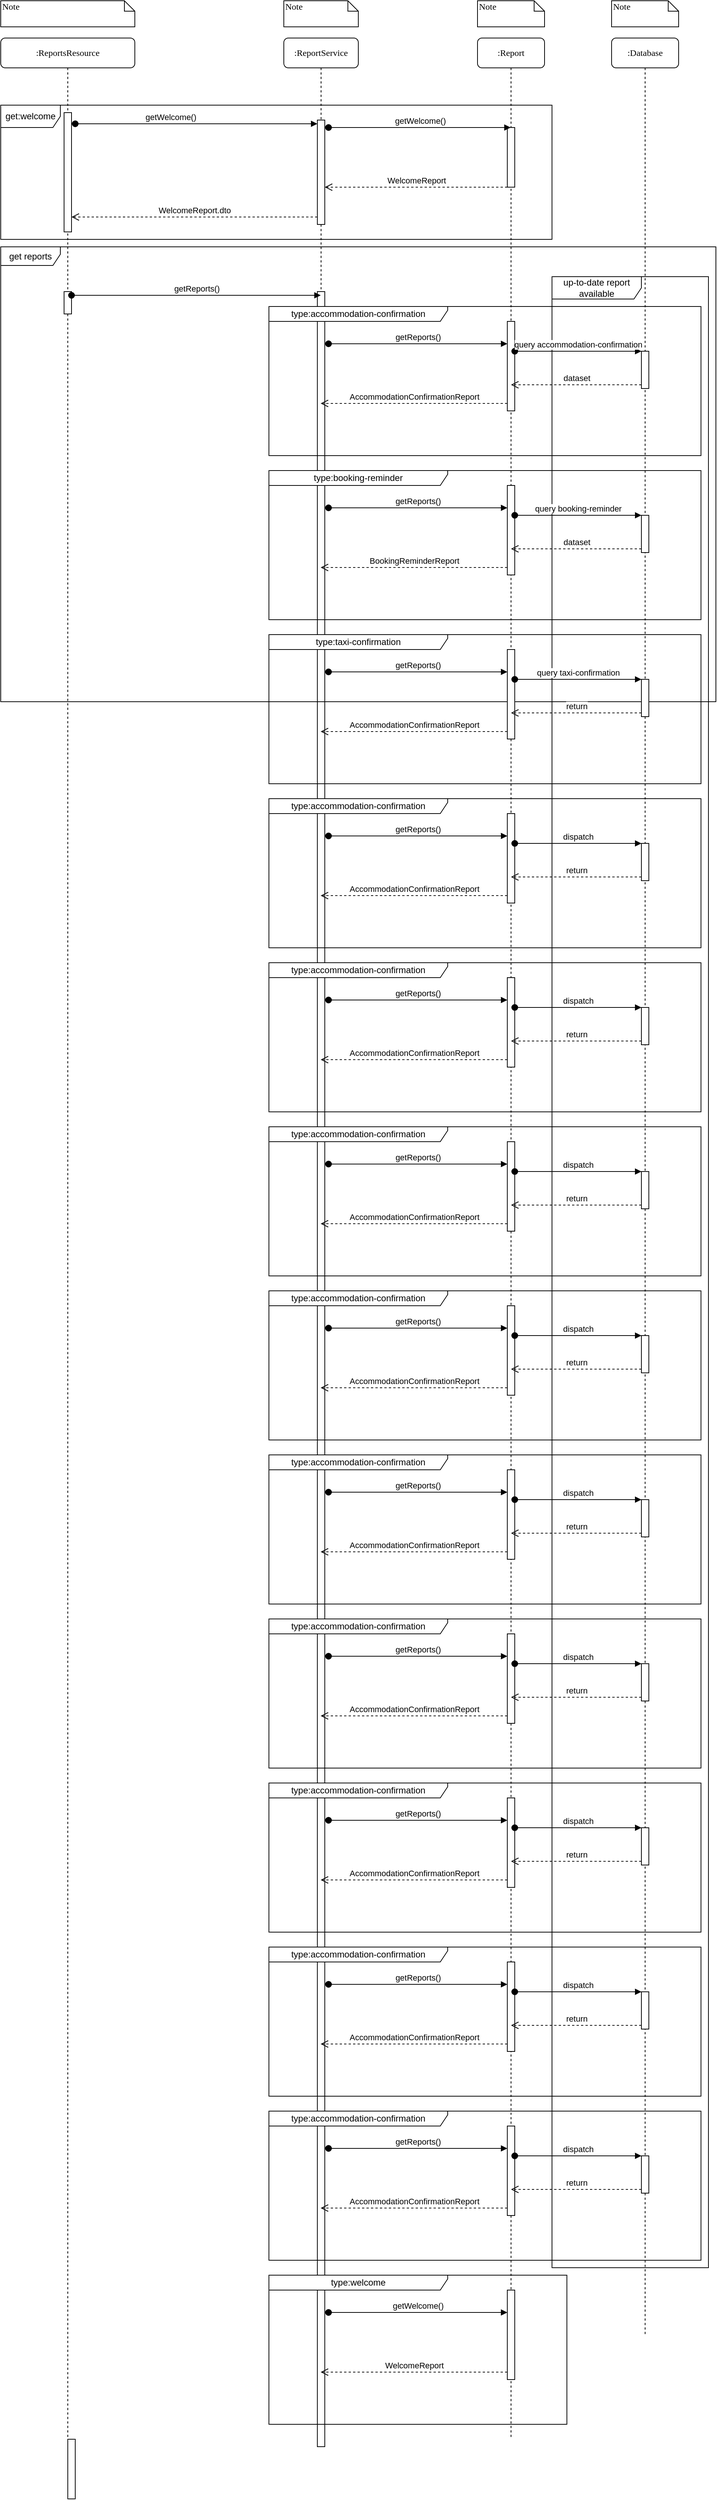 <mxfile version="24.0.0" type="github">
  <diagram name="Page-1" id="13e1069c-82ec-6db2-03f1-153e76fe0fe0">
    <mxGraphModel dx="2150" dy="634" grid="1" gridSize="10" guides="1" tooltips="1" connect="1" arrows="1" fold="1" page="1" pageScale="1" pageWidth="1100" pageHeight="850" background="none" math="0" shadow="0">
      <root>
        <mxCell id="0" />
        <mxCell id="1" parent="0" />
        <mxCell id="2ybR_Enmwmyk68wynfg2-30" value=":Database" style="shape=umlLifeline;perimeter=lifelinePerimeter;whiteSpace=wrap;html=1;container=1;collapsible=0;recursiveResize=0;outlineConnect=0;rounded=1;shadow=0;comic=0;labelBackgroundColor=none;strokeWidth=1;fontFamily=Verdana;fontSize=12;align=center;" vertex="1" parent="1">
          <mxGeometry x="600" y="80" width="90" height="3080" as="geometry" />
        </mxCell>
        <mxCell id="2ybR_Enmwmyk68wynfg2-35" value="" style="html=1;points=[[0,0,0,0,5],[0,1,0,0,-5],[1,0,0,0,5],[1,1,0,0,-5]];perimeter=orthogonalPerimeter;outlineConnect=0;targetShapes=umlLifeline;portConstraint=eastwest;newEdgeStyle={&quot;curved&quot;:0,&quot;rounded&quot;:0};" vertex="1" parent="2ybR_Enmwmyk68wynfg2-30">
          <mxGeometry x="40" y="420" width="10" height="50" as="geometry" />
        </mxCell>
        <mxCell id="7baba1c4bc27f4b0-2" value=":ReportService" style="shape=umlLifeline;perimeter=lifelinePerimeter;whiteSpace=wrap;html=1;container=1;collapsible=0;recursiveResize=0;outlineConnect=0;rounded=1;shadow=0;comic=0;labelBackgroundColor=none;strokeWidth=1;fontFamily=Verdana;fontSize=12;align=center;" parent="1" vertex="1">
          <mxGeometry x="160" y="80" width="100" height="1800" as="geometry" />
        </mxCell>
        <mxCell id="aY3UgDq_XDh859U9HPvW-2" value="" style="html=1;points=[[0,0,0,0,5],[0,1,0,0,-5],[1,0,0,0,5],[1,1,0,0,-5]];perimeter=orthogonalPerimeter;outlineConnect=0;targetShapes=umlLifeline;portConstraint=eastwest;newEdgeStyle={&quot;curved&quot;:0,&quot;rounded&quot;:0};" parent="7baba1c4bc27f4b0-2" vertex="1">
          <mxGeometry x="45" y="110" width="10" height="140" as="geometry" />
        </mxCell>
        <mxCell id="7baba1c4bc27f4b0-3" value=":Report" style="shape=umlLifeline;perimeter=lifelinePerimeter;whiteSpace=wrap;html=1;container=1;collapsible=0;recursiveResize=0;outlineConnect=0;rounded=1;shadow=0;comic=0;labelBackgroundColor=none;strokeWidth=1;fontFamily=Verdana;fontSize=12;align=center;" parent="1" vertex="1">
          <mxGeometry x="420" y="80" width="90" height="3220" as="geometry" />
        </mxCell>
        <mxCell id="7baba1c4bc27f4b0-8" value=":ReportsResource" style="shape=umlLifeline;perimeter=lifelinePerimeter;whiteSpace=wrap;html=1;container=1;collapsible=0;recursiveResize=0;outlineConnect=0;rounded=1;shadow=0;comic=0;labelBackgroundColor=none;strokeWidth=1;fontFamily=Verdana;fontSize=12;align=center;" parent="1" vertex="1">
          <mxGeometry x="-220" y="80" width="180" height="3230" as="geometry" />
        </mxCell>
        <mxCell id="aY3UgDq_XDh859U9HPvW-11" value="" style="html=1;points=[[0,0,0,0,5],[0,1,0,0,-5],[1,0,0,0,5],[1,1,0,0,-5]];perimeter=orthogonalPerimeter;outlineConnect=0;targetShapes=umlLifeline;portConstraint=eastwest;newEdgeStyle={&quot;curved&quot;:0,&quot;rounded&quot;:0};" parent="7baba1c4bc27f4b0-8" vertex="1">
          <mxGeometry x="425" y="340" width="10" height="2890" as="geometry" />
        </mxCell>
        <mxCell id="7baba1c4bc27f4b0-9" value="" style="html=1;points=[];perimeter=orthogonalPerimeter;rounded=0;shadow=0;comic=0;labelBackgroundColor=none;strokeWidth=1;fontFamily=Verdana;fontSize=12;align=center;" parent="7baba1c4bc27f4b0-8" vertex="1">
          <mxGeometry x="85" y="100" width="10" height="160" as="geometry" />
        </mxCell>
        <mxCell id="aY3UgDq_XDh859U9HPvW-1" value="get:welcome" style="shape=umlFrame;whiteSpace=wrap;html=1;pointerEvents=0;width=80;height=30;" parent="7baba1c4bc27f4b0-8" vertex="1">
          <mxGeometry y="90" width="740" height="180" as="geometry" />
        </mxCell>
        <mxCell id="aY3UgDq_XDh859U9HPvW-9" value="get reports" style="shape=umlFrame;whiteSpace=wrap;html=1;pointerEvents=0;width=80;height=25;" parent="7baba1c4bc27f4b0-8" vertex="1">
          <mxGeometry y="280" width="960" height="610" as="geometry" />
        </mxCell>
        <mxCell id="aY3UgDq_XDh859U9HPvW-4" value="WelcomeReport.dto" style="html=1;verticalAlign=bottom;endArrow=open;dashed=1;endSize=8;curved=0;rounded=0;" parent="7baba1c4bc27f4b0-8" edge="1">
          <mxGeometry relative="1" as="geometry">
            <mxPoint x="425" y="240" as="sourcePoint" />
            <mxPoint x="95" y="240" as="targetPoint" />
          </mxGeometry>
        </mxCell>
        <mxCell id="aY3UgDq_XDh859U9HPvW-10" value="" style="html=1;points=[[0,0,0,0,5],[0,1,0,0,-5],[1,0,0,0,5],[1,1,0,0,-5]];perimeter=orthogonalPerimeter;outlineConnect=0;targetShapes=umlLifeline;portConstraint=eastwest;newEdgeStyle={&quot;curved&quot;:0,&quot;rounded&quot;:0};" parent="7baba1c4bc27f4b0-8" vertex="1">
          <mxGeometry x="85" y="340" width="10" height="30" as="geometry" />
        </mxCell>
        <mxCell id="2ybR_Enmwmyk68wynfg2-7" value="" style="html=1;points=[[0,0,0,0,5],[0,1,0,0,-5],[1,0,0,0,5],[1,1,0,0,-5]];perimeter=orthogonalPerimeter;outlineConnect=0;targetShapes=umlLifeline;portConstraint=eastwest;newEdgeStyle={&quot;curved&quot;:0,&quot;rounded&quot;:0};" vertex="1" parent="7baba1c4bc27f4b0-8">
          <mxGeometry x="680" y="120" width="10" height="80" as="geometry" />
        </mxCell>
        <mxCell id="2ybR_Enmwmyk68wynfg2-8" value="getWelcome()" style="html=1;verticalAlign=bottom;startArrow=oval;startFill=1;endArrow=block;startSize=8;curved=0;rounded=0;" edge="1" parent="7baba1c4bc27f4b0-8" target="7baba1c4bc27f4b0-3">
          <mxGeometry width="60" relative="1" as="geometry">
            <mxPoint x="440" y="120" as="sourcePoint" />
            <mxPoint x="500" y="120" as="targetPoint" />
          </mxGeometry>
        </mxCell>
        <mxCell id="2ybR_Enmwmyk68wynfg2-9" value="WelcomeReport" style="html=1;verticalAlign=bottom;endArrow=open;dashed=1;endSize=8;curved=0;rounded=0;" edge="1" parent="7baba1c4bc27f4b0-8" target="aY3UgDq_XDh859U9HPvW-2">
          <mxGeometry relative="1" as="geometry">
            <mxPoint x="680" y="200" as="sourcePoint" />
            <mxPoint x="600" y="200" as="targetPoint" />
          </mxGeometry>
        </mxCell>
        <mxCell id="2ybR_Enmwmyk68wynfg2-38" value="up-to-date report available" style="shape=umlFrame;whiteSpace=wrap;html=1;pointerEvents=0;width=120;height=30;" vertex="1" parent="7baba1c4bc27f4b0-8">
          <mxGeometry x="740" y="320" width="210" height="2670" as="geometry" />
        </mxCell>
        <mxCell id="2ybR_Enmwmyk68wynfg2-39" value="type:booking-reminder" style="shape=umlFrame;whiteSpace=wrap;html=1;pointerEvents=0;width=240;height=20;" vertex="1" parent="7baba1c4bc27f4b0-8">
          <mxGeometry x="360" y="580" width="580" height="200" as="geometry" />
        </mxCell>
        <mxCell id="2ybR_Enmwmyk68wynfg2-40" value="" style="html=1;points=[[0,0,0,0,5],[0,1,0,0,-5],[1,0,0,0,5],[1,1,0,0,-5]];perimeter=orthogonalPerimeter;outlineConnect=0;targetShapes=umlLifeline;portConstraint=eastwest;newEdgeStyle={&quot;curved&quot;:0,&quot;rounded&quot;:0};" vertex="1" parent="7baba1c4bc27f4b0-8">
          <mxGeometry x="680" y="600" width="10" height="120" as="geometry" />
        </mxCell>
        <mxCell id="2ybR_Enmwmyk68wynfg2-41" value="getReports()" style="html=1;verticalAlign=bottom;startArrow=oval;startFill=1;endArrow=block;startSize=8;curved=0;rounded=0;" edge="1" parent="7baba1c4bc27f4b0-8" target="2ybR_Enmwmyk68wynfg2-40">
          <mxGeometry width="60" relative="1" as="geometry">
            <mxPoint x="440" y="630" as="sourcePoint" />
            <mxPoint x="500" y="630" as="targetPoint" />
          </mxGeometry>
        </mxCell>
        <mxCell id="2ybR_Enmwmyk68wynfg2-42" value="BookingReminderReport" style="html=1;verticalAlign=bottom;endArrow=open;dashed=1;endSize=8;curved=0;rounded=0;" edge="1" parent="7baba1c4bc27f4b0-8">
          <mxGeometry relative="1" as="geometry">
            <mxPoint x="680" y="710" as="sourcePoint" />
            <mxPoint x="429.5" y="710" as="targetPoint" />
          </mxGeometry>
        </mxCell>
        <mxCell id="2ybR_Enmwmyk68wynfg2-43" value="" style="html=1;points=[[0,0,0,0,5],[0,1,0,0,-5],[1,0,0,0,5],[1,1,0,0,-5]];perimeter=orthogonalPerimeter;outlineConnect=0;targetShapes=umlLifeline;portConstraint=eastwest;newEdgeStyle={&quot;curved&quot;:0,&quot;rounded&quot;:0};" vertex="1" parent="7baba1c4bc27f4b0-8">
          <mxGeometry x="860" y="640" width="10" height="50" as="geometry" />
        </mxCell>
        <mxCell id="2ybR_Enmwmyk68wynfg2-44" value="query booking-reminder" style="html=1;verticalAlign=bottom;startArrow=oval;startFill=1;endArrow=block;startSize=8;curved=0;rounded=0;" edge="1" parent="7baba1c4bc27f4b0-8" target="2ybR_Enmwmyk68wynfg2-43">
          <mxGeometry width="60" relative="1" as="geometry">
            <mxPoint x="690" y="640" as="sourcePoint" />
            <mxPoint x="750" y="640" as="targetPoint" />
          </mxGeometry>
        </mxCell>
        <mxCell id="2ybR_Enmwmyk68wynfg2-45" value="dataset" style="html=1;verticalAlign=bottom;endArrow=open;dashed=1;endSize=8;curved=0;rounded=0;exitX=0;exitY=1;exitDx=0;exitDy=-5;exitPerimeter=0;" edge="1" parent="7baba1c4bc27f4b0-8" source="2ybR_Enmwmyk68wynfg2-43">
          <mxGeometry relative="1" as="geometry">
            <mxPoint x="820" y="690" as="sourcePoint" />
            <mxPoint x="685" y="685" as="targetPoint" />
          </mxGeometry>
        </mxCell>
        <mxCell id="2ybR_Enmwmyk68wynfg2-46" value="type:taxi-confirmation" style="shape=umlFrame;whiteSpace=wrap;html=1;pointerEvents=0;width=240;height=20;" vertex="1" parent="7baba1c4bc27f4b0-8">
          <mxGeometry x="360" y="800" width="580" height="200" as="geometry" />
        </mxCell>
        <mxCell id="2ybR_Enmwmyk68wynfg2-47" value="" style="html=1;points=[[0,0,0,0,5],[0,1,0,0,-5],[1,0,0,0,5],[1,1,0,0,-5]];perimeter=orthogonalPerimeter;outlineConnect=0;targetShapes=umlLifeline;portConstraint=eastwest;newEdgeStyle={&quot;curved&quot;:0,&quot;rounded&quot;:0};" vertex="1" parent="7baba1c4bc27f4b0-8">
          <mxGeometry x="680" y="820" width="10" height="120" as="geometry" />
        </mxCell>
        <mxCell id="2ybR_Enmwmyk68wynfg2-48" value="getReports()" style="html=1;verticalAlign=bottom;startArrow=oval;startFill=1;endArrow=block;startSize=8;curved=0;rounded=0;" edge="1" parent="7baba1c4bc27f4b0-8" target="2ybR_Enmwmyk68wynfg2-47">
          <mxGeometry width="60" relative="1" as="geometry">
            <mxPoint x="440" y="850" as="sourcePoint" />
            <mxPoint x="500" y="850" as="targetPoint" />
          </mxGeometry>
        </mxCell>
        <mxCell id="2ybR_Enmwmyk68wynfg2-49" value="AccommodationConfirmationReport" style="html=1;verticalAlign=bottom;endArrow=open;dashed=1;endSize=8;curved=0;rounded=0;" edge="1" parent="7baba1c4bc27f4b0-8">
          <mxGeometry relative="1" as="geometry">
            <mxPoint x="680" y="930" as="sourcePoint" />
            <mxPoint x="429.5" y="930" as="targetPoint" />
          </mxGeometry>
        </mxCell>
        <mxCell id="2ybR_Enmwmyk68wynfg2-50" value="" style="html=1;points=[[0,0,0,0,5],[0,1,0,0,-5],[1,0,0,0,5],[1,1,0,0,-5]];perimeter=orthogonalPerimeter;outlineConnect=0;targetShapes=umlLifeline;portConstraint=eastwest;newEdgeStyle={&quot;curved&quot;:0,&quot;rounded&quot;:0};" vertex="1" parent="7baba1c4bc27f4b0-8">
          <mxGeometry x="860" y="860" width="10" height="50" as="geometry" />
        </mxCell>
        <mxCell id="2ybR_Enmwmyk68wynfg2-51" value="query taxi-confirmation" style="html=1;verticalAlign=bottom;startArrow=oval;startFill=1;endArrow=block;startSize=8;curved=0;rounded=0;" edge="1" parent="7baba1c4bc27f4b0-8" target="2ybR_Enmwmyk68wynfg2-50">
          <mxGeometry width="60" relative="1" as="geometry">
            <mxPoint x="690" y="860" as="sourcePoint" />
            <mxPoint x="750" y="860" as="targetPoint" />
          </mxGeometry>
        </mxCell>
        <mxCell id="2ybR_Enmwmyk68wynfg2-52" value="return" style="html=1;verticalAlign=bottom;endArrow=open;dashed=1;endSize=8;curved=0;rounded=0;exitX=0;exitY=1;exitDx=0;exitDy=-5;exitPerimeter=0;" edge="1" parent="7baba1c4bc27f4b0-8" source="2ybR_Enmwmyk68wynfg2-50">
          <mxGeometry relative="1" as="geometry">
            <mxPoint x="820" y="910" as="sourcePoint" />
            <mxPoint x="685" y="905" as="targetPoint" />
          </mxGeometry>
        </mxCell>
        <mxCell id="7baba1c4bc27f4b0-40" value="Note" style="shape=note;whiteSpace=wrap;html=1;size=14;verticalAlign=top;align=left;spacingTop=-6;rounded=0;shadow=0;comic=0;labelBackgroundColor=none;strokeWidth=1;fontFamily=Verdana;fontSize=12" parent="1" vertex="1">
          <mxGeometry x="-220" y="30" width="180" height="35" as="geometry" />
        </mxCell>
        <mxCell id="7baba1c4bc27f4b0-41" value="Note" style="shape=note;whiteSpace=wrap;html=1;size=14;verticalAlign=top;align=left;spacingTop=-6;rounded=0;shadow=0;comic=0;labelBackgroundColor=none;strokeWidth=1;fontFamily=Verdana;fontSize=12" parent="1" vertex="1">
          <mxGeometry x="160" y="30" width="100" height="35" as="geometry" />
        </mxCell>
        <mxCell id="7baba1c4bc27f4b0-42" value="Note" style="shape=note;whiteSpace=wrap;html=1;size=14;verticalAlign=top;align=left;spacingTop=-6;rounded=0;shadow=0;comic=0;labelBackgroundColor=none;strokeWidth=1;fontFamily=Verdana;fontSize=12" parent="1" vertex="1">
          <mxGeometry x="420" y="30" width="90" height="35" as="geometry" />
        </mxCell>
        <mxCell id="aY3UgDq_XDh859U9HPvW-3" value="getWelcome()" style="html=1;verticalAlign=bottom;startArrow=oval;startFill=1;endArrow=block;startSize=8;curved=0;rounded=0;entryX=0;entryY=0;entryDx=0;entryDy=5;entryPerimeter=0;" parent="1" target="aY3UgDq_XDh859U9HPvW-2" edge="1">
          <mxGeometry x="-0.213" width="60" relative="1" as="geometry">
            <mxPoint x="-120" y="195" as="sourcePoint" />
            <mxPoint x="190" y="200" as="targetPoint" />
            <mxPoint as="offset" />
          </mxGeometry>
        </mxCell>
        <mxCell id="aY3UgDq_XDh859U9HPvW-12" value="getReports()" style="html=1;verticalAlign=bottom;startArrow=oval;startFill=1;endArrow=block;startSize=8;curved=0;rounded=0;exitX=1;exitY=0;exitDx=0;exitDy=5;exitPerimeter=0;" parent="1" source="aY3UgDq_XDh859U9HPvW-10" target="7baba1c4bc27f4b0-2" edge="1">
          <mxGeometry width="60" relative="1" as="geometry">
            <mxPoint y="430" as="sourcePoint" />
            <mxPoint x="60" y="430" as="targetPoint" />
          </mxGeometry>
        </mxCell>
        <mxCell id="aY3UgDq_XDh859U9HPvW-16" value="type:accommodation-confirmation" style="shape=umlFrame;whiteSpace=wrap;html=1;pointerEvents=0;width=240;height=20;" parent="1" vertex="1">
          <mxGeometry x="140" y="440" width="580" height="200" as="geometry" />
        </mxCell>
        <mxCell id="aY3UgDq_XDh859U9HPvW-17" value="" style="html=1;points=[[0,0,0,0,5],[0,1,0,0,-5],[1,0,0,0,5],[1,1,0,0,-5]];perimeter=orthogonalPerimeter;outlineConnect=0;targetShapes=umlLifeline;portConstraint=eastwest;newEdgeStyle={&quot;curved&quot;:0,&quot;rounded&quot;:0};" parent="1" vertex="1">
          <mxGeometry x="460" y="460" width="10" height="120" as="geometry" />
        </mxCell>
        <mxCell id="2ybR_Enmwmyk68wynfg2-1" value="getReports()" style="html=1;verticalAlign=bottom;startArrow=oval;startFill=1;endArrow=block;startSize=8;curved=0;rounded=0;" edge="1" parent="1" target="aY3UgDq_XDh859U9HPvW-17">
          <mxGeometry width="60" relative="1" as="geometry">
            <mxPoint x="220" y="490" as="sourcePoint" />
            <mxPoint x="280" y="490" as="targetPoint" />
          </mxGeometry>
        </mxCell>
        <mxCell id="2ybR_Enmwmyk68wynfg2-2" value="AccommodationConfirmationReport" style="html=1;verticalAlign=bottom;endArrow=open;dashed=1;endSize=8;curved=0;rounded=0;" edge="1" parent="1">
          <mxGeometry relative="1" as="geometry">
            <mxPoint x="460" y="570" as="sourcePoint" />
            <mxPoint x="209.5" y="570" as="targetPoint" />
          </mxGeometry>
        </mxCell>
        <mxCell id="2ybR_Enmwmyk68wynfg2-36" value="query accommodation-confirmation" style="html=1;verticalAlign=bottom;startArrow=oval;startFill=1;endArrow=block;startSize=8;curved=0;rounded=0;" edge="1" parent="1" target="2ybR_Enmwmyk68wynfg2-35">
          <mxGeometry width="60" relative="1" as="geometry">
            <mxPoint x="470" y="500" as="sourcePoint" />
            <mxPoint x="530" y="500" as="targetPoint" />
          </mxGeometry>
        </mxCell>
        <mxCell id="2ybR_Enmwmyk68wynfg2-37" value="dataset" style="html=1;verticalAlign=bottom;endArrow=open;dashed=1;endSize=8;curved=0;rounded=0;exitX=0;exitY=1;exitDx=0;exitDy=-5;exitPerimeter=0;" edge="1" parent="1" source="2ybR_Enmwmyk68wynfg2-35" target="7baba1c4bc27f4b0-3">
          <mxGeometry relative="1" as="geometry">
            <mxPoint x="600" y="550" as="sourcePoint" />
            <mxPoint x="520" y="550" as="targetPoint" />
          </mxGeometry>
        </mxCell>
        <mxCell id="2ybR_Enmwmyk68wynfg2-53" value="Note" style="shape=note;whiteSpace=wrap;html=1;size=14;verticalAlign=top;align=left;spacingTop=-6;rounded=0;shadow=0;comic=0;labelBackgroundColor=none;strokeWidth=1;fontFamily=Verdana;fontSize=12" vertex="1" parent="1">
          <mxGeometry x="600" y="30" width="90" height="35" as="geometry" />
        </mxCell>
        <mxCell id="2ybR_Enmwmyk68wynfg2-61" value="type:accommodation-confirmation" style="shape=umlFrame;whiteSpace=wrap;html=1;pointerEvents=0;width=240;height=20;" vertex="1" parent="1">
          <mxGeometry x="140" y="1100" width="580" height="200" as="geometry" />
        </mxCell>
        <mxCell id="2ybR_Enmwmyk68wynfg2-62" value="" style="html=1;points=[[0,0,0,0,5],[0,1,0,0,-5],[1,0,0,0,5],[1,1,0,0,-5]];perimeter=orthogonalPerimeter;outlineConnect=0;targetShapes=umlLifeline;portConstraint=eastwest;newEdgeStyle={&quot;curved&quot;:0,&quot;rounded&quot;:0};" vertex="1" parent="1">
          <mxGeometry x="460" y="1120" width="10" height="120" as="geometry" />
        </mxCell>
        <mxCell id="2ybR_Enmwmyk68wynfg2-63" value="getReports()" style="html=1;verticalAlign=bottom;startArrow=oval;startFill=1;endArrow=block;startSize=8;curved=0;rounded=0;" edge="1" parent="1" target="2ybR_Enmwmyk68wynfg2-62">
          <mxGeometry width="60" relative="1" as="geometry">
            <mxPoint x="220" y="1150" as="sourcePoint" />
            <mxPoint x="280" y="1150" as="targetPoint" />
          </mxGeometry>
        </mxCell>
        <mxCell id="2ybR_Enmwmyk68wynfg2-64" value="AccommodationConfirmationReport" style="html=1;verticalAlign=bottom;endArrow=open;dashed=1;endSize=8;curved=0;rounded=0;" edge="1" parent="1">
          <mxGeometry relative="1" as="geometry">
            <mxPoint x="460" y="1230" as="sourcePoint" />
            <mxPoint x="209.5" y="1230" as="targetPoint" />
          </mxGeometry>
        </mxCell>
        <mxCell id="2ybR_Enmwmyk68wynfg2-65" value="" style="html=1;points=[[0,0,0,0,5],[0,1,0,0,-5],[1,0,0,0,5],[1,1,0,0,-5]];perimeter=orthogonalPerimeter;outlineConnect=0;targetShapes=umlLifeline;portConstraint=eastwest;newEdgeStyle={&quot;curved&quot;:0,&quot;rounded&quot;:0};" vertex="1" parent="1">
          <mxGeometry x="640" y="1160" width="10" height="50" as="geometry" />
        </mxCell>
        <mxCell id="2ybR_Enmwmyk68wynfg2-66" value="dispatch" style="html=1;verticalAlign=bottom;startArrow=oval;startFill=1;endArrow=block;startSize=8;curved=0;rounded=0;" edge="1" parent="1" target="2ybR_Enmwmyk68wynfg2-65">
          <mxGeometry width="60" relative="1" as="geometry">
            <mxPoint x="470" y="1160" as="sourcePoint" />
            <mxPoint x="530" y="1160" as="targetPoint" />
          </mxGeometry>
        </mxCell>
        <mxCell id="2ybR_Enmwmyk68wynfg2-67" value="return" style="html=1;verticalAlign=bottom;endArrow=open;dashed=1;endSize=8;curved=0;rounded=0;exitX=0;exitY=1;exitDx=0;exitDy=-5;exitPerimeter=0;" edge="1" parent="1" source="2ybR_Enmwmyk68wynfg2-65">
          <mxGeometry relative="1" as="geometry">
            <mxPoint x="600" y="1210" as="sourcePoint" />
            <mxPoint x="465" y="1205" as="targetPoint" />
          </mxGeometry>
        </mxCell>
        <mxCell id="2ybR_Enmwmyk68wynfg2-68" value="type:accommodation-confirmation" style="shape=umlFrame;whiteSpace=wrap;html=1;pointerEvents=0;width=240;height=20;" vertex="1" parent="1">
          <mxGeometry x="140" y="1320" width="580" height="200" as="geometry" />
        </mxCell>
        <mxCell id="2ybR_Enmwmyk68wynfg2-69" value="" style="html=1;points=[[0,0,0,0,5],[0,1,0,0,-5],[1,0,0,0,5],[1,1,0,0,-5]];perimeter=orthogonalPerimeter;outlineConnect=0;targetShapes=umlLifeline;portConstraint=eastwest;newEdgeStyle={&quot;curved&quot;:0,&quot;rounded&quot;:0};" vertex="1" parent="1">
          <mxGeometry x="460" y="1340" width="10" height="120" as="geometry" />
        </mxCell>
        <mxCell id="2ybR_Enmwmyk68wynfg2-70" value="getReports()" style="html=1;verticalAlign=bottom;startArrow=oval;startFill=1;endArrow=block;startSize=8;curved=0;rounded=0;" edge="1" parent="1" target="2ybR_Enmwmyk68wynfg2-69">
          <mxGeometry width="60" relative="1" as="geometry">
            <mxPoint x="220" y="1370" as="sourcePoint" />
            <mxPoint x="280" y="1370" as="targetPoint" />
          </mxGeometry>
        </mxCell>
        <mxCell id="2ybR_Enmwmyk68wynfg2-71" value="AccommodationConfirmationReport" style="html=1;verticalAlign=bottom;endArrow=open;dashed=1;endSize=8;curved=0;rounded=0;" edge="1" parent="1">
          <mxGeometry relative="1" as="geometry">
            <mxPoint x="460" y="1450" as="sourcePoint" />
            <mxPoint x="209.5" y="1450" as="targetPoint" />
          </mxGeometry>
        </mxCell>
        <mxCell id="2ybR_Enmwmyk68wynfg2-72" value="" style="html=1;points=[[0,0,0,0,5],[0,1,0,0,-5],[1,0,0,0,5],[1,1,0,0,-5]];perimeter=orthogonalPerimeter;outlineConnect=0;targetShapes=umlLifeline;portConstraint=eastwest;newEdgeStyle={&quot;curved&quot;:0,&quot;rounded&quot;:0};" vertex="1" parent="1">
          <mxGeometry x="640" y="1380" width="10" height="50" as="geometry" />
        </mxCell>
        <mxCell id="2ybR_Enmwmyk68wynfg2-73" value="dispatch" style="html=1;verticalAlign=bottom;startArrow=oval;startFill=1;endArrow=block;startSize=8;curved=0;rounded=0;" edge="1" parent="1" target="2ybR_Enmwmyk68wynfg2-72">
          <mxGeometry width="60" relative="1" as="geometry">
            <mxPoint x="470" y="1380" as="sourcePoint" />
            <mxPoint x="530" y="1380" as="targetPoint" />
          </mxGeometry>
        </mxCell>
        <mxCell id="2ybR_Enmwmyk68wynfg2-74" value="return" style="html=1;verticalAlign=bottom;endArrow=open;dashed=1;endSize=8;curved=0;rounded=0;exitX=0;exitY=1;exitDx=0;exitDy=-5;exitPerimeter=0;" edge="1" parent="1" source="2ybR_Enmwmyk68wynfg2-72">
          <mxGeometry relative="1" as="geometry">
            <mxPoint x="600" y="1430" as="sourcePoint" />
            <mxPoint x="465" y="1425" as="targetPoint" />
          </mxGeometry>
        </mxCell>
        <mxCell id="2ybR_Enmwmyk68wynfg2-75" value="type:accommodation-confirmation" style="shape=umlFrame;whiteSpace=wrap;html=1;pointerEvents=0;width=240;height=20;" vertex="1" parent="1">
          <mxGeometry x="140" y="1540" width="580" height="200" as="geometry" />
        </mxCell>
        <mxCell id="2ybR_Enmwmyk68wynfg2-76" value="" style="html=1;points=[[0,0,0,0,5],[0,1,0,0,-5],[1,0,0,0,5],[1,1,0,0,-5]];perimeter=orthogonalPerimeter;outlineConnect=0;targetShapes=umlLifeline;portConstraint=eastwest;newEdgeStyle={&quot;curved&quot;:0,&quot;rounded&quot;:0};" vertex="1" parent="1">
          <mxGeometry x="460" y="1560" width="10" height="120" as="geometry" />
        </mxCell>
        <mxCell id="2ybR_Enmwmyk68wynfg2-77" value="getReports()" style="html=1;verticalAlign=bottom;startArrow=oval;startFill=1;endArrow=block;startSize=8;curved=0;rounded=0;" edge="1" parent="1" target="2ybR_Enmwmyk68wynfg2-76">
          <mxGeometry width="60" relative="1" as="geometry">
            <mxPoint x="220" y="1590" as="sourcePoint" />
            <mxPoint x="280" y="1590" as="targetPoint" />
          </mxGeometry>
        </mxCell>
        <mxCell id="2ybR_Enmwmyk68wynfg2-78" value="AccommodationConfirmationReport" style="html=1;verticalAlign=bottom;endArrow=open;dashed=1;endSize=8;curved=0;rounded=0;" edge="1" parent="1">
          <mxGeometry relative="1" as="geometry">
            <mxPoint x="460" y="1670" as="sourcePoint" />
            <mxPoint x="209.5" y="1670" as="targetPoint" />
          </mxGeometry>
        </mxCell>
        <mxCell id="2ybR_Enmwmyk68wynfg2-79" value="" style="html=1;points=[[0,0,0,0,5],[0,1,0,0,-5],[1,0,0,0,5],[1,1,0,0,-5]];perimeter=orthogonalPerimeter;outlineConnect=0;targetShapes=umlLifeline;portConstraint=eastwest;newEdgeStyle={&quot;curved&quot;:0,&quot;rounded&quot;:0};" vertex="1" parent="1">
          <mxGeometry x="640" y="1600" width="10" height="50" as="geometry" />
        </mxCell>
        <mxCell id="2ybR_Enmwmyk68wynfg2-80" value="dispatch" style="html=1;verticalAlign=bottom;startArrow=oval;startFill=1;endArrow=block;startSize=8;curved=0;rounded=0;" edge="1" parent="1" target="2ybR_Enmwmyk68wynfg2-79">
          <mxGeometry width="60" relative="1" as="geometry">
            <mxPoint x="470" y="1600" as="sourcePoint" />
            <mxPoint x="530" y="1600" as="targetPoint" />
          </mxGeometry>
        </mxCell>
        <mxCell id="2ybR_Enmwmyk68wynfg2-81" value="return" style="html=1;verticalAlign=bottom;endArrow=open;dashed=1;endSize=8;curved=0;rounded=0;exitX=0;exitY=1;exitDx=0;exitDy=-5;exitPerimeter=0;" edge="1" parent="1" source="2ybR_Enmwmyk68wynfg2-79">
          <mxGeometry relative="1" as="geometry">
            <mxPoint x="600" y="1650" as="sourcePoint" />
            <mxPoint x="465" y="1645" as="targetPoint" />
          </mxGeometry>
        </mxCell>
        <mxCell id="2ybR_Enmwmyk68wynfg2-82" value="type:accommodation-confirmation" style="shape=umlFrame;whiteSpace=wrap;html=1;pointerEvents=0;width=240;height=20;" vertex="1" parent="1">
          <mxGeometry x="140" y="1760" width="580" height="200" as="geometry" />
        </mxCell>
        <mxCell id="2ybR_Enmwmyk68wynfg2-83" value="" style="html=1;points=[[0,0,0,0,5],[0,1,0,0,-5],[1,0,0,0,5],[1,1,0,0,-5]];perimeter=orthogonalPerimeter;outlineConnect=0;targetShapes=umlLifeline;portConstraint=eastwest;newEdgeStyle={&quot;curved&quot;:0,&quot;rounded&quot;:0};" vertex="1" parent="1">
          <mxGeometry x="460" y="1780" width="10" height="120" as="geometry" />
        </mxCell>
        <mxCell id="2ybR_Enmwmyk68wynfg2-84" value="getReports()" style="html=1;verticalAlign=bottom;startArrow=oval;startFill=1;endArrow=block;startSize=8;curved=0;rounded=0;" edge="1" parent="1" target="2ybR_Enmwmyk68wynfg2-83">
          <mxGeometry width="60" relative="1" as="geometry">
            <mxPoint x="220" y="1810" as="sourcePoint" />
            <mxPoint x="280" y="1810" as="targetPoint" />
          </mxGeometry>
        </mxCell>
        <mxCell id="2ybR_Enmwmyk68wynfg2-85" value="AccommodationConfirmationReport" style="html=1;verticalAlign=bottom;endArrow=open;dashed=1;endSize=8;curved=0;rounded=0;" edge="1" parent="1">
          <mxGeometry relative="1" as="geometry">
            <mxPoint x="460" y="1890" as="sourcePoint" />
            <mxPoint x="209.5" y="1890" as="targetPoint" />
          </mxGeometry>
        </mxCell>
        <mxCell id="2ybR_Enmwmyk68wynfg2-86" value="" style="html=1;points=[[0,0,0,0,5],[0,1,0,0,-5],[1,0,0,0,5],[1,1,0,0,-5]];perimeter=orthogonalPerimeter;outlineConnect=0;targetShapes=umlLifeline;portConstraint=eastwest;newEdgeStyle={&quot;curved&quot;:0,&quot;rounded&quot;:0};" vertex="1" parent="1">
          <mxGeometry x="640" y="1820" width="10" height="50" as="geometry" />
        </mxCell>
        <mxCell id="2ybR_Enmwmyk68wynfg2-87" value="dispatch" style="html=1;verticalAlign=bottom;startArrow=oval;startFill=1;endArrow=block;startSize=8;curved=0;rounded=0;" edge="1" parent="1" target="2ybR_Enmwmyk68wynfg2-86">
          <mxGeometry width="60" relative="1" as="geometry">
            <mxPoint x="470" y="1820" as="sourcePoint" />
            <mxPoint x="530" y="1820" as="targetPoint" />
          </mxGeometry>
        </mxCell>
        <mxCell id="2ybR_Enmwmyk68wynfg2-88" value="return" style="html=1;verticalAlign=bottom;endArrow=open;dashed=1;endSize=8;curved=0;rounded=0;exitX=0;exitY=1;exitDx=0;exitDy=-5;exitPerimeter=0;" edge="1" parent="1" source="2ybR_Enmwmyk68wynfg2-86">
          <mxGeometry relative="1" as="geometry">
            <mxPoint x="600" y="1870" as="sourcePoint" />
            <mxPoint x="465" y="1865" as="targetPoint" />
          </mxGeometry>
        </mxCell>
        <mxCell id="2ybR_Enmwmyk68wynfg2-89" value="type:accommodation-confirmation" style="shape=umlFrame;whiteSpace=wrap;html=1;pointerEvents=0;width=240;height=20;" vertex="1" parent="1">
          <mxGeometry x="140" y="1980" width="580" height="200" as="geometry" />
        </mxCell>
        <mxCell id="2ybR_Enmwmyk68wynfg2-90" value="" style="html=1;points=[[0,0,0,0,5],[0,1,0,0,-5],[1,0,0,0,5],[1,1,0,0,-5]];perimeter=orthogonalPerimeter;outlineConnect=0;targetShapes=umlLifeline;portConstraint=eastwest;newEdgeStyle={&quot;curved&quot;:0,&quot;rounded&quot;:0};" vertex="1" parent="1">
          <mxGeometry x="460" y="2000" width="10" height="120" as="geometry" />
        </mxCell>
        <mxCell id="2ybR_Enmwmyk68wynfg2-91" value="getReports()" style="html=1;verticalAlign=bottom;startArrow=oval;startFill=1;endArrow=block;startSize=8;curved=0;rounded=0;" edge="1" parent="1" target="2ybR_Enmwmyk68wynfg2-90">
          <mxGeometry width="60" relative="1" as="geometry">
            <mxPoint x="220" y="2030" as="sourcePoint" />
            <mxPoint x="280" y="2030" as="targetPoint" />
          </mxGeometry>
        </mxCell>
        <mxCell id="2ybR_Enmwmyk68wynfg2-92" value="AccommodationConfirmationReport" style="html=1;verticalAlign=bottom;endArrow=open;dashed=1;endSize=8;curved=0;rounded=0;" edge="1" parent="1">
          <mxGeometry relative="1" as="geometry">
            <mxPoint x="460" y="2110" as="sourcePoint" />
            <mxPoint x="209.5" y="2110" as="targetPoint" />
          </mxGeometry>
        </mxCell>
        <mxCell id="2ybR_Enmwmyk68wynfg2-93" value="" style="html=1;points=[[0,0,0,0,5],[0,1,0,0,-5],[1,0,0,0,5],[1,1,0,0,-5]];perimeter=orthogonalPerimeter;outlineConnect=0;targetShapes=umlLifeline;portConstraint=eastwest;newEdgeStyle={&quot;curved&quot;:0,&quot;rounded&quot;:0};" vertex="1" parent="1">
          <mxGeometry x="640" y="2040" width="10" height="50" as="geometry" />
        </mxCell>
        <mxCell id="2ybR_Enmwmyk68wynfg2-94" value="dispatch" style="html=1;verticalAlign=bottom;startArrow=oval;startFill=1;endArrow=block;startSize=8;curved=0;rounded=0;" edge="1" parent="1" target="2ybR_Enmwmyk68wynfg2-93">
          <mxGeometry width="60" relative="1" as="geometry">
            <mxPoint x="470" y="2040" as="sourcePoint" />
            <mxPoint x="530" y="2040" as="targetPoint" />
          </mxGeometry>
        </mxCell>
        <mxCell id="2ybR_Enmwmyk68wynfg2-95" value="return" style="html=1;verticalAlign=bottom;endArrow=open;dashed=1;endSize=8;curved=0;rounded=0;exitX=0;exitY=1;exitDx=0;exitDy=-5;exitPerimeter=0;" edge="1" parent="1" source="2ybR_Enmwmyk68wynfg2-93">
          <mxGeometry relative="1" as="geometry">
            <mxPoint x="600" y="2090" as="sourcePoint" />
            <mxPoint x="465" y="2085" as="targetPoint" />
          </mxGeometry>
        </mxCell>
        <mxCell id="2ybR_Enmwmyk68wynfg2-96" value="type:accommodation-confirmation" style="shape=umlFrame;whiteSpace=wrap;html=1;pointerEvents=0;width=240;height=20;" vertex="1" parent="1">
          <mxGeometry x="140" y="2200" width="580" height="200" as="geometry" />
        </mxCell>
        <mxCell id="2ybR_Enmwmyk68wynfg2-97" value="" style="html=1;points=[[0,0,0,0,5],[0,1,0,0,-5],[1,0,0,0,5],[1,1,0,0,-5]];perimeter=orthogonalPerimeter;outlineConnect=0;targetShapes=umlLifeline;portConstraint=eastwest;newEdgeStyle={&quot;curved&quot;:0,&quot;rounded&quot;:0};" vertex="1" parent="1">
          <mxGeometry x="460" y="2220" width="10" height="120" as="geometry" />
        </mxCell>
        <mxCell id="2ybR_Enmwmyk68wynfg2-98" value="getReports()" style="html=1;verticalAlign=bottom;startArrow=oval;startFill=1;endArrow=block;startSize=8;curved=0;rounded=0;" edge="1" parent="1" target="2ybR_Enmwmyk68wynfg2-97">
          <mxGeometry width="60" relative="1" as="geometry">
            <mxPoint x="220" y="2250" as="sourcePoint" />
            <mxPoint x="280" y="2250" as="targetPoint" />
          </mxGeometry>
        </mxCell>
        <mxCell id="2ybR_Enmwmyk68wynfg2-99" value="AccommodationConfirmationReport" style="html=1;verticalAlign=bottom;endArrow=open;dashed=1;endSize=8;curved=0;rounded=0;" edge="1" parent="1">
          <mxGeometry relative="1" as="geometry">
            <mxPoint x="460" y="2330" as="sourcePoint" />
            <mxPoint x="209.5" y="2330" as="targetPoint" />
          </mxGeometry>
        </mxCell>
        <mxCell id="2ybR_Enmwmyk68wynfg2-100" value="" style="html=1;points=[[0,0,0,0,5],[0,1,0,0,-5],[1,0,0,0,5],[1,1,0,0,-5]];perimeter=orthogonalPerimeter;outlineConnect=0;targetShapes=umlLifeline;portConstraint=eastwest;newEdgeStyle={&quot;curved&quot;:0,&quot;rounded&quot;:0};" vertex="1" parent="1">
          <mxGeometry x="640" y="2260" width="10" height="50" as="geometry" />
        </mxCell>
        <mxCell id="2ybR_Enmwmyk68wynfg2-101" value="dispatch" style="html=1;verticalAlign=bottom;startArrow=oval;startFill=1;endArrow=block;startSize=8;curved=0;rounded=0;" edge="1" parent="1" target="2ybR_Enmwmyk68wynfg2-100">
          <mxGeometry width="60" relative="1" as="geometry">
            <mxPoint x="470" y="2260" as="sourcePoint" />
            <mxPoint x="530" y="2260" as="targetPoint" />
          </mxGeometry>
        </mxCell>
        <mxCell id="2ybR_Enmwmyk68wynfg2-102" value="return" style="html=1;verticalAlign=bottom;endArrow=open;dashed=1;endSize=8;curved=0;rounded=0;exitX=0;exitY=1;exitDx=0;exitDy=-5;exitPerimeter=0;" edge="1" parent="1" source="2ybR_Enmwmyk68wynfg2-100">
          <mxGeometry relative="1" as="geometry">
            <mxPoint x="600" y="2310" as="sourcePoint" />
            <mxPoint x="465" y="2305" as="targetPoint" />
          </mxGeometry>
        </mxCell>
        <mxCell id="2ybR_Enmwmyk68wynfg2-103" value="type:accommodation-confirmation" style="shape=umlFrame;whiteSpace=wrap;html=1;pointerEvents=0;width=240;height=20;" vertex="1" parent="1">
          <mxGeometry x="140" y="2420" width="580" height="200" as="geometry" />
        </mxCell>
        <mxCell id="2ybR_Enmwmyk68wynfg2-104" value="" style="html=1;points=[[0,0,0,0,5],[0,1,0,0,-5],[1,0,0,0,5],[1,1,0,0,-5]];perimeter=orthogonalPerimeter;outlineConnect=0;targetShapes=umlLifeline;portConstraint=eastwest;newEdgeStyle={&quot;curved&quot;:0,&quot;rounded&quot;:0};" vertex="1" parent="1">
          <mxGeometry x="460" y="2440" width="10" height="120" as="geometry" />
        </mxCell>
        <mxCell id="2ybR_Enmwmyk68wynfg2-105" value="getReports()" style="html=1;verticalAlign=bottom;startArrow=oval;startFill=1;endArrow=block;startSize=8;curved=0;rounded=0;" edge="1" parent="1" target="2ybR_Enmwmyk68wynfg2-104">
          <mxGeometry width="60" relative="1" as="geometry">
            <mxPoint x="220" y="2470" as="sourcePoint" />
            <mxPoint x="280" y="2470" as="targetPoint" />
          </mxGeometry>
        </mxCell>
        <mxCell id="2ybR_Enmwmyk68wynfg2-106" value="AccommodationConfirmationReport" style="html=1;verticalAlign=bottom;endArrow=open;dashed=1;endSize=8;curved=0;rounded=0;" edge="1" parent="1">
          <mxGeometry relative="1" as="geometry">
            <mxPoint x="460" y="2550" as="sourcePoint" />
            <mxPoint x="209.5" y="2550" as="targetPoint" />
          </mxGeometry>
        </mxCell>
        <mxCell id="2ybR_Enmwmyk68wynfg2-107" value="" style="html=1;points=[[0,0,0,0,5],[0,1,0,0,-5],[1,0,0,0,5],[1,1,0,0,-5]];perimeter=orthogonalPerimeter;outlineConnect=0;targetShapes=umlLifeline;portConstraint=eastwest;newEdgeStyle={&quot;curved&quot;:0,&quot;rounded&quot;:0};" vertex="1" parent="1">
          <mxGeometry x="640" y="2480" width="10" height="50" as="geometry" />
        </mxCell>
        <mxCell id="2ybR_Enmwmyk68wynfg2-108" value="dispatch" style="html=1;verticalAlign=bottom;startArrow=oval;startFill=1;endArrow=block;startSize=8;curved=0;rounded=0;" edge="1" parent="1" target="2ybR_Enmwmyk68wynfg2-107">
          <mxGeometry width="60" relative="1" as="geometry">
            <mxPoint x="470" y="2480" as="sourcePoint" />
            <mxPoint x="530" y="2480" as="targetPoint" />
          </mxGeometry>
        </mxCell>
        <mxCell id="2ybR_Enmwmyk68wynfg2-109" value="return" style="html=1;verticalAlign=bottom;endArrow=open;dashed=1;endSize=8;curved=0;rounded=0;exitX=0;exitY=1;exitDx=0;exitDy=-5;exitPerimeter=0;" edge="1" parent="1" source="2ybR_Enmwmyk68wynfg2-107">
          <mxGeometry relative="1" as="geometry">
            <mxPoint x="600" y="2530" as="sourcePoint" />
            <mxPoint x="465" y="2525" as="targetPoint" />
          </mxGeometry>
        </mxCell>
        <mxCell id="2ybR_Enmwmyk68wynfg2-110" value="type:accommodation-confirmation" style="shape=umlFrame;whiteSpace=wrap;html=1;pointerEvents=0;width=240;height=20;" vertex="1" parent="1">
          <mxGeometry x="140" y="2640" width="580" height="200" as="geometry" />
        </mxCell>
        <mxCell id="2ybR_Enmwmyk68wynfg2-111" value="" style="html=1;points=[[0,0,0,0,5],[0,1,0,0,-5],[1,0,0,0,5],[1,1,0,0,-5]];perimeter=orthogonalPerimeter;outlineConnect=0;targetShapes=umlLifeline;portConstraint=eastwest;newEdgeStyle={&quot;curved&quot;:0,&quot;rounded&quot;:0};" vertex="1" parent="1">
          <mxGeometry x="460" y="2660" width="10" height="120" as="geometry" />
        </mxCell>
        <mxCell id="2ybR_Enmwmyk68wynfg2-112" value="getReports()" style="html=1;verticalAlign=bottom;startArrow=oval;startFill=1;endArrow=block;startSize=8;curved=0;rounded=0;" edge="1" parent="1" target="2ybR_Enmwmyk68wynfg2-111">
          <mxGeometry width="60" relative="1" as="geometry">
            <mxPoint x="220" y="2690" as="sourcePoint" />
            <mxPoint x="280" y="2690" as="targetPoint" />
          </mxGeometry>
        </mxCell>
        <mxCell id="2ybR_Enmwmyk68wynfg2-113" value="AccommodationConfirmationReport" style="html=1;verticalAlign=bottom;endArrow=open;dashed=1;endSize=8;curved=0;rounded=0;" edge="1" parent="1">
          <mxGeometry relative="1" as="geometry">
            <mxPoint x="460" y="2770" as="sourcePoint" />
            <mxPoint x="209.5" y="2770" as="targetPoint" />
          </mxGeometry>
        </mxCell>
        <mxCell id="2ybR_Enmwmyk68wynfg2-114" value="" style="html=1;points=[[0,0,0,0,5],[0,1,0,0,-5],[1,0,0,0,5],[1,1,0,0,-5]];perimeter=orthogonalPerimeter;outlineConnect=0;targetShapes=umlLifeline;portConstraint=eastwest;newEdgeStyle={&quot;curved&quot;:0,&quot;rounded&quot;:0};" vertex="1" parent="1">
          <mxGeometry x="640" y="2700" width="10" height="50" as="geometry" />
        </mxCell>
        <mxCell id="2ybR_Enmwmyk68wynfg2-115" value="dispatch" style="html=1;verticalAlign=bottom;startArrow=oval;startFill=1;endArrow=block;startSize=8;curved=0;rounded=0;" edge="1" parent="1" target="2ybR_Enmwmyk68wynfg2-114">
          <mxGeometry width="60" relative="1" as="geometry">
            <mxPoint x="470" y="2700" as="sourcePoint" />
            <mxPoint x="530" y="2700" as="targetPoint" />
          </mxGeometry>
        </mxCell>
        <mxCell id="2ybR_Enmwmyk68wynfg2-116" value="return" style="html=1;verticalAlign=bottom;endArrow=open;dashed=1;endSize=8;curved=0;rounded=0;exitX=0;exitY=1;exitDx=0;exitDy=-5;exitPerimeter=0;" edge="1" parent="1" source="2ybR_Enmwmyk68wynfg2-114">
          <mxGeometry relative="1" as="geometry">
            <mxPoint x="600" y="2750" as="sourcePoint" />
            <mxPoint x="465" y="2745" as="targetPoint" />
          </mxGeometry>
        </mxCell>
        <mxCell id="2ybR_Enmwmyk68wynfg2-117" value="type:accommodation-confirmation" style="shape=umlFrame;whiteSpace=wrap;html=1;pointerEvents=0;width=240;height=20;" vertex="1" parent="1">
          <mxGeometry x="140" y="2860" width="580" height="200" as="geometry" />
        </mxCell>
        <mxCell id="2ybR_Enmwmyk68wynfg2-118" value="" style="html=1;points=[[0,0,0,0,5],[0,1,0,0,-5],[1,0,0,0,5],[1,1,0,0,-5]];perimeter=orthogonalPerimeter;outlineConnect=0;targetShapes=umlLifeline;portConstraint=eastwest;newEdgeStyle={&quot;curved&quot;:0,&quot;rounded&quot;:0};" vertex="1" parent="1">
          <mxGeometry x="460" y="2880" width="10" height="120" as="geometry" />
        </mxCell>
        <mxCell id="2ybR_Enmwmyk68wynfg2-119" value="getReports()" style="html=1;verticalAlign=bottom;startArrow=oval;startFill=1;endArrow=block;startSize=8;curved=0;rounded=0;" edge="1" parent="1" target="2ybR_Enmwmyk68wynfg2-118">
          <mxGeometry width="60" relative="1" as="geometry">
            <mxPoint x="220" y="2910" as="sourcePoint" />
            <mxPoint x="280" y="2910" as="targetPoint" />
          </mxGeometry>
        </mxCell>
        <mxCell id="2ybR_Enmwmyk68wynfg2-120" value="AccommodationConfirmationReport" style="html=1;verticalAlign=bottom;endArrow=open;dashed=1;endSize=8;curved=0;rounded=0;" edge="1" parent="1">
          <mxGeometry relative="1" as="geometry">
            <mxPoint x="460" y="2990" as="sourcePoint" />
            <mxPoint x="209.5" y="2990" as="targetPoint" />
          </mxGeometry>
        </mxCell>
        <mxCell id="2ybR_Enmwmyk68wynfg2-121" value="" style="html=1;points=[[0,0,0,0,5],[0,1,0,0,-5],[1,0,0,0,5],[1,1,0,0,-5]];perimeter=orthogonalPerimeter;outlineConnect=0;targetShapes=umlLifeline;portConstraint=eastwest;newEdgeStyle={&quot;curved&quot;:0,&quot;rounded&quot;:0};" vertex="1" parent="1">
          <mxGeometry x="640" y="2920" width="10" height="50" as="geometry" />
        </mxCell>
        <mxCell id="2ybR_Enmwmyk68wynfg2-122" value="dispatch" style="html=1;verticalAlign=bottom;startArrow=oval;startFill=1;endArrow=block;startSize=8;curved=0;rounded=0;" edge="1" parent="1" target="2ybR_Enmwmyk68wynfg2-121">
          <mxGeometry width="60" relative="1" as="geometry">
            <mxPoint x="470" y="2920" as="sourcePoint" />
            <mxPoint x="530" y="2920" as="targetPoint" />
          </mxGeometry>
        </mxCell>
        <mxCell id="2ybR_Enmwmyk68wynfg2-123" value="return" style="html=1;verticalAlign=bottom;endArrow=open;dashed=1;endSize=8;curved=0;rounded=0;exitX=0;exitY=1;exitDx=0;exitDy=-5;exitPerimeter=0;" edge="1" parent="1" source="2ybR_Enmwmyk68wynfg2-121">
          <mxGeometry relative="1" as="geometry">
            <mxPoint x="600" y="2970" as="sourcePoint" />
            <mxPoint x="465" y="2965" as="targetPoint" />
          </mxGeometry>
        </mxCell>
        <mxCell id="2ybR_Enmwmyk68wynfg2-124" value="type:welcome" style="shape=umlFrame;whiteSpace=wrap;html=1;pointerEvents=0;width=240;height=20;" vertex="1" parent="1">
          <mxGeometry x="140" y="3080" width="400" height="200" as="geometry" />
        </mxCell>
        <mxCell id="2ybR_Enmwmyk68wynfg2-125" value="" style="html=1;points=[[0,0,0,0,5],[0,1,0,0,-5],[1,0,0,0,5],[1,1,0,0,-5]];perimeter=orthogonalPerimeter;outlineConnect=0;targetShapes=umlLifeline;portConstraint=eastwest;newEdgeStyle={&quot;curved&quot;:0,&quot;rounded&quot;:0};" vertex="1" parent="1">
          <mxGeometry x="460" y="3100" width="10" height="120" as="geometry" />
        </mxCell>
        <mxCell id="2ybR_Enmwmyk68wynfg2-126" value="getWelcome()" style="html=1;verticalAlign=bottom;startArrow=oval;startFill=1;endArrow=block;startSize=8;curved=0;rounded=0;" edge="1" parent="1" target="2ybR_Enmwmyk68wynfg2-125">
          <mxGeometry width="60" relative="1" as="geometry">
            <mxPoint x="220" y="3130" as="sourcePoint" />
            <mxPoint x="280" y="3130" as="targetPoint" />
          </mxGeometry>
        </mxCell>
        <mxCell id="2ybR_Enmwmyk68wynfg2-127" value="WelcomeReport" style="html=1;verticalAlign=bottom;endArrow=open;dashed=1;endSize=8;curved=0;rounded=0;" edge="1" parent="1">
          <mxGeometry relative="1" as="geometry">
            <mxPoint x="460" y="3210" as="sourcePoint" />
            <mxPoint x="209.5" y="3210" as="targetPoint" />
          </mxGeometry>
        </mxCell>
        <mxCell id="2ybR_Enmwmyk68wynfg2-131" value="" style="html=1;points=[[0,0,0,0,5],[0,1,0,0,-5],[1,0,0,0,5],[1,1,0,0,-5]];perimeter=orthogonalPerimeter;outlineConnect=0;targetShapes=umlLifeline;portConstraint=eastwest;newEdgeStyle={&quot;curved&quot;:0,&quot;rounded&quot;:0};" vertex="1" parent="1">
          <mxGeometry x="-130" y="3300" width="10" height="80" as="geometry" />
        </mxCell>
      </root>
    </mxGraphModel>
  </diagram>
</mxfile>
